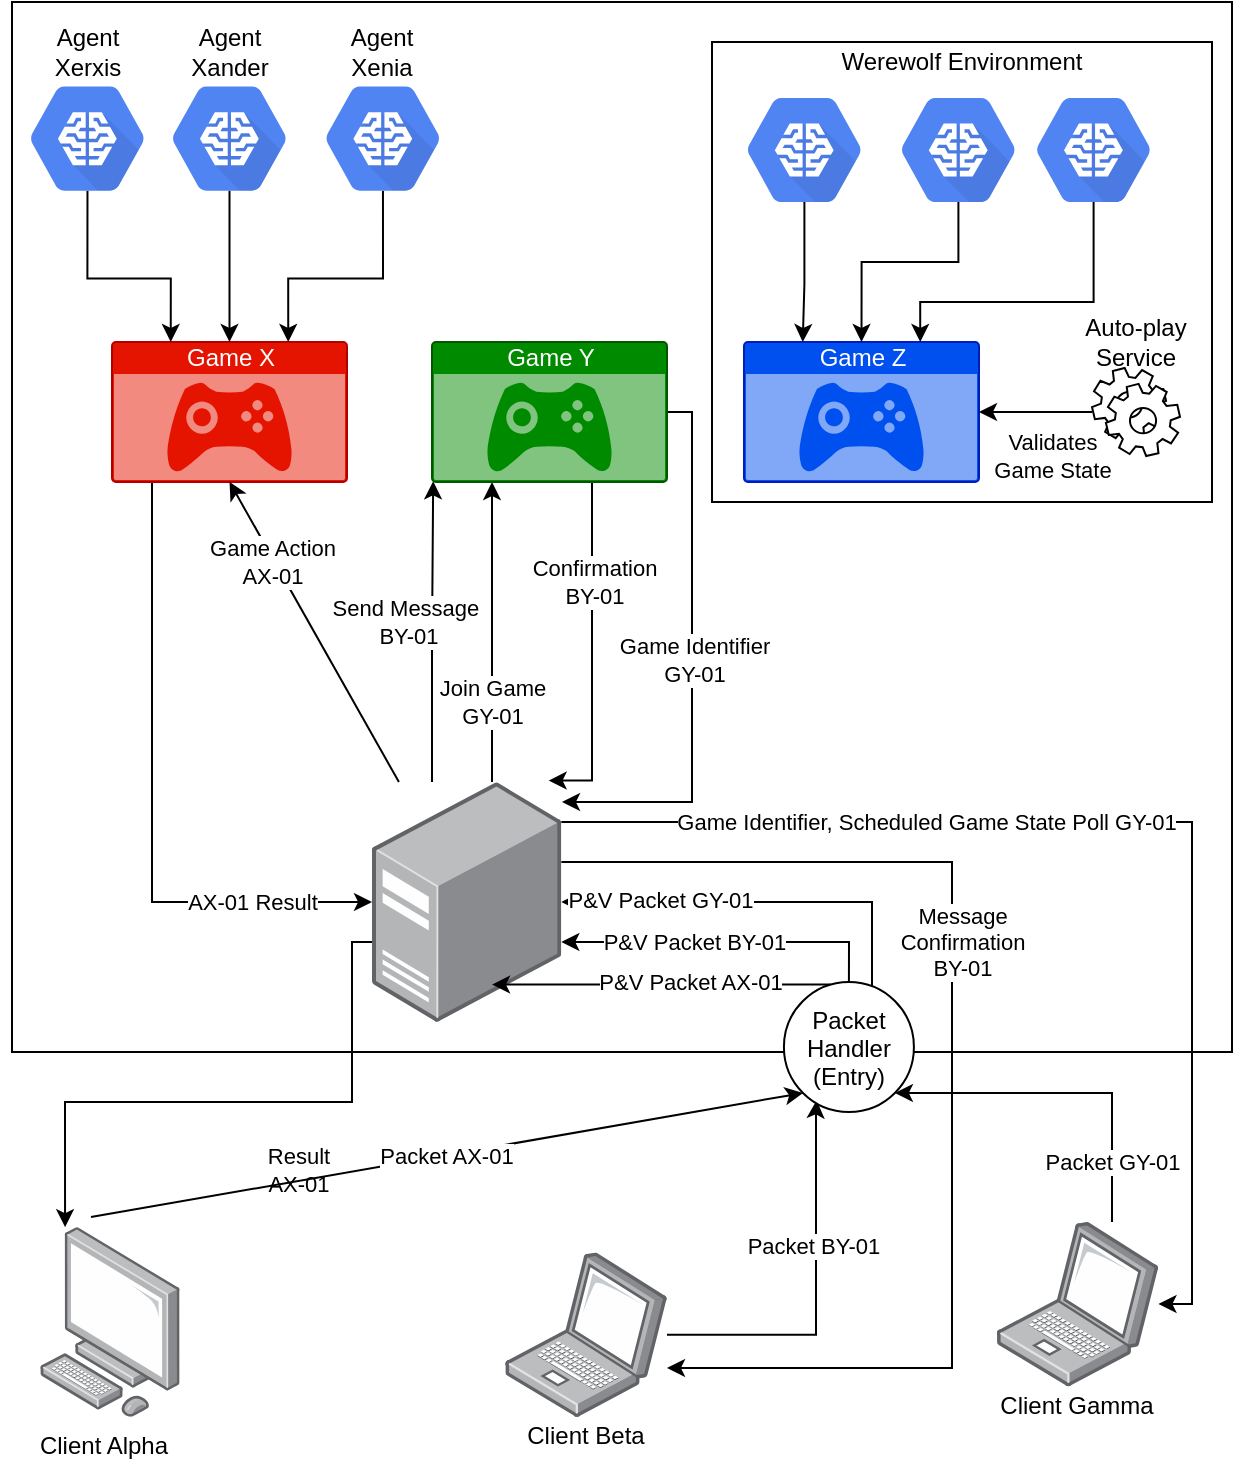 <mxfile version="14.1.8" type="device"><diagram id="kwH8uOlHDMHIYEGMTlBu" name="Page-1"><mxGraphModel dx="1990" dy="1954" grid="1" gridSize="10" guides="1" tooltips="1" connect="1" arrows="1" fold="1" page="1" pageScale="1" pageWidth="827" pageHeight="1169" math="0" shadow="0"><root><mxCell id="0"/><mxCell id="1" parent="0"/><mxCell id="pQdqyS4wLz-QZiZdRWrY-2" value="" style="rounded=0;whiteSpace=wrap;html=1;align=right;" vertex="1" parent="1"><mxGeometry x="-70" y="-290" width="610" height="525" as="geometry"/></mxCell><mxCell id="pQdqyS4wLz-QZiZdRWrY-59" value="" style="rounded=0;whiteSpace=wrap;html=1;align=center;" vertex="1" parent="1"><mxGeometry x="280" y="-270" width="250" height="230" as="geometry"/></mxCell><mxCell id="pQdqyS4wLz-QZiZdRWrY-33" value="Packet BY-01&amp;nbsp;" style="edgeStyle=orthogonalEdgeStyle;rounded=0;orthogonalLoop=1;jettySize=auto;html=1;entryX=0.252;entryY=0.91;entryDx=0;entryDy=0;entryPerimeter=0;" edge="1" parent="1" source="pQdqyS4wLz-QZiZdRWrY-4" target="pQdqyS4wLz-QZiZdRWrY-14"><mxGeometry x="0.244" relative="1" as="geometry"><Array as="points"><mxPoint x="332" y="376"/><mxPoint x="332" y="265"/></Array><mxPoint as="offset"/></mxGeometry></mxCell><mxCell id="pQdqyS4wLz-QZiZdRWrY-4" value="" style="points=[];aspect=fixed;html=1;align=center;shadow=0;dashed=0;image;image=img/lib/allied_telesis/computer_and_terminals/Laptop.svg;" vertex="1" parent="1"><mxGeometry x="176.54" y="335.31" width="80.96" height="82.12" as="geometry"/></mxCell><mxCell id="pQdqyS4wLz-QZiZdRWrY-31" style="edgeStyle=orthogonalEdgeStyle;rounded=0;orthogonalLoop=1;jettySize=auto;html=1;entryX=0.179;entryY=0;entryDx=0;entryDy=0;entryPerimeter=0;" edge="1" parent="1" source="pQdqyS4wLz-QZiZdRWrY-5" target="pQdqyS4wLz-QZiZdRWrY-6"><mxGeometry relative="1" as="geometry"><Array as="points"><mxPoint x="100" y="180"/><mxPoint x="100" y="260"/><mxPoint x="-44" y="260"/></Array></mxGeometry></mxCell><mxCell id="pQdqyS4wLz-QZiZdRWrY-32" value="Result&lt;br&gt;AX-01" style="edgeLabel;html=1;align=center;verticalAlign=middle;resizable=0;points=[];" vertex="1" connectable="0" parent="pQdqyS4wLz-QZiZdRWrY-31"><mxGeometry x="-0.25" y="4" relative="1" as="geometry"><mxPoint x="-6.51" y="30" as="offset"/></mxGeometry></mxCell><mxCell id="pQdqyS4wLz-QZiZdRWrY-55" style="edgeStyle=orthogonalEdgeStyle;rounded=0;orthogonalLoop=1;jettySize=auto;html=1;entryX=0.005;entryY=0.995;entryDx=0;entryDy=0;entryPerimeter=0;" edge="1" parent="1" source="pQdqyS4wLz-QZiZdRWrY-5" target="pQdqyS4wLz-QZiZdRWrY-11"><mxGeometry relative="1" as="geometry"><Array as="points"><mxPoint x="140" y="30"/><mxPoint x="141" y="30"/></Array></mxGeometry></mxCell><mxCell id="pQdqyS4wLz-QZiZdRWrY-56" value="Send Message&amp;nbsp;&lt;br&gt;BY-01" style="edgeLabel;html=1;align=center;verticalAlign=middle;resizable=0;points=[];" vertex="1" connectable="0" parent="pQdqyS4wLz-QZiZdRWrY-55"><mxGeometry x="0.298" y="-1" relative="1" as="geometry"><mxPoint x="-13.61" y="17.48" as="offset"/></mxGeometry></mxCell><mxCell id="pQdqyS4wLz-QZiZdRWrY-57" style="edgeStyle=orthogonalEdgeStyle;rounded=0;orthogonalLoop=1;jettySize=auto;html=1;" edge="1" parent="1" source="pQdqyS4wLz-QZiZdRWrY-5" target="pQdqyS4wLz-QZiZdRWrY-11"><mxGeometry relative="1" as="geometry"><Array as="points"><mxPoint x="170"/><mxPoint x="170"/></Array></mxGeometry></mxCell><mxCell id="pQdqyS4wLz-QZiZdRWrY-58" value="Join Game&lt;br&gt;GY-01" style="edgeLabel;html=1;align=center;verticalAlign=middle;resizable=0;points=[];" vertex="1" connectable="0" parent="pQdqyS4wLz-QZiZdRWrY-57"><mxGeometry x="0.101" y="2" relative="1" as="geometry"><mxPoint x="2" y="42.38" as="offset"/></mxGeometry></mxCell><mxCell id="pQdqyS4wLz-QZiZdRWrY-82" style="edgeStyle=orthogonalEdgeStyle;rounded=0;orthogonalLoop=1;jettySize=auto;html=1;" edge="1" parent="1" source="pQdqyS4wLz-QZiZdRWrY-5" target="pQdqyS4wLz-QZiZdRWrY-35"><mxGeometry relative="1" as="geometry"><Array as="points"><mxPoint x="520" y="120"/><mxPoint x="520" y="361"/></Array></mxGeometry></mxCell><mxCell id="pQdqyS4wLz-QZiZdRWrY-83" value="Game Identifier, Scheduled Game State Poll GY-01" style="edgeLabel;html=1;align=center;verticalAlign=middle;resizable=0;points=[];" vertex="1" connectable="0" parent="pQdqyS4wLz-QZiZdRWrY-82"><mxGeometry x="-0.022" y="-1" relative="1" as="geometry"><mxPoint x="-97.9" y="-1" as="offset"/></mxGeometry></mxCell><mxCell id="pQdqyS4wLz-QZiZdRWrY-84" style="edgeStyle=orthogonalEdgeStyle;rounded=0;orthogonalLoop=1;jettySize=auto;html=1;" edge="1" parent="1" source="pQdqyS4wLz-QZiZdRWrY-5" target="pQdqyS4wLz-QZiZdRWrY-4"><mxGeometry relative="1" as="geometry"><Array as="points"><mxPoint x="400" y="140"/><mxPoint x="400" y="393"/></Array></mxGeometry></mxCell><mxCell id="pQdqyS4wLz-QZiZdRWrY-86" value="Message&lt;br&gt;Confirmation&lt;br&gt;BY-01" style="edgeLabel;html=1;align=center;verticalAlign=middle;resizable=0;points=[];" vertex="1" connectable="0" parent="pQdqyS4wLz-QZiZdRWrY-84"><mxGeometry x="-0.077" y="1" relative="1" as="geometry"><mxPoint x="4.04" y="-37.07" as="offset"/></mxGeometry></mxCell><mxCell id="pQdqyS4wLz-QZiZdRWrY-5" value="" style="points=[];aspect=fixed;html=1;align=center;shadow=0;dashed=0;image;image=img/lib/allied_telesis/computer_and_terminals/Server_Desktop.svg;" vertex="1" parent="1"><mxGeometry x="110" y="100" width="94.66" height="120" as="geometry"/></mxCell><mxCell id="pQdqyS4wLz-QZiZdRWrY-6" value="" style="points=[];aspect=fixed;html=1;align=center;shadow=0;dashed=0;image;image=img/lib/allied_telesis/computer_and_terminals/Personal_Computer.svg;" vertex="1" parent="1"><mxGeometry x="-56" y="322.57" width="70" height="94.86" as="geometry"/></mxCell><mxCell id="pQdqyS4wLz-QZiZdRWrY-9" value="Packet AX-01" style="endArrow=classic;html=1;exitX=0.364;exitY=-0.053;exitDx=0;exitDy=0;exitPerimeter=0;entryX=0;entryY=1;entryDx=0;entryDy=0;" edge="1" parent="1" source="pQdqyS4wLz-QZiZdRWrY-6" target="pQdqyS4wLz-QZiZdRWrY-14"><mxGeometry width="50" height="50" relative="1" as="geometry"><mxPoint x="310" y="330" as="sourcePoint"/><mxPoint x="360" y="280" as="targetPoint"/></mxGeometry></mxCell><mxCell id="pQdqyS4wLz-QZiZdRWrY-29" style="edgeStyle=orthogonalEdgeStyle;rounded=0;orthogonalLoop=1;jettySize=auto;html=1;" edge="1" parent="1" source="pQdqyS4wLz-QZiZdRWrY-10" target="pQdqyS4wLz-QZiZdRWrY-5"><mxGeometry relative="1" as="geometry"><Array as="points"><mxPoint y="160"/></Array></mxGeometry></mxCell><mxCell id="pQdqyS4wLz-QZiZdRWrY-30" value="AX-01 Result" style="edgeLabel;html=1;align=center;verticalAlign=middle;resizable=0;points=[];" vertex="1" connectable="0" parent="pQdqyS4wLz-QZiZdRWrY-29"><mxGeometry x="0.27" y="3" relative="1" as="geometry"><mxPoint x="47" y="6.67" as="offset"/></mxGeometry></mxCell><mxCell id="pQdqyS4wLz-QZiZdRWrY-10" value="Game X" style="html=1;strokeColor=#B20000;fillColor=#e51400;labelPosition=center;verticalLabelPosition=middle;verticalAlign=top;align=center;fontSize=12;outlineConnect=0;spacingTop=-6;fontColor=#ffffff;shape=mxgraph.sitemap.game;" vertex="1" parent="1"><mxGeometry x="-20.0" y="-120" width="117.5" height="70" as="geometry"/></mxCell><mxCell id="pQdqyS4wLz-QZiZdRWrY-78" style="edgeStyle=orthogonalEdgeStyle;rounded=0;orthogonalLoop=1;jettySize=auto;html=1;entryX=0.933;entryY=-0.006;entryDx=0;entryDy=0;entryPerimeter=0;" edge="1" parent="1" source="pQdqyS4wLz-QZiZdRWrY-11" target="pQdqyS4wLz-QZiZdRWrY-5"><mxGeometry relative="1" as="geometry"><Array as="points"><mxPoint x="220" y="99"/></Array></mxGeometry></mxCell><mxCell id="pQdqyS4wLz-QZiZdRWrY-79" value="Confirmation&lt;br&gt;BY-01" style="edgeLabel;html=1;align=center;verticalAlign=middle;resizable=0;points=[];" vertex="1" connectable="0" parent="pQdqyS4wLz-QZiZdRWrY-78"><mxGeometry x="-0.068" y="1" relative="1" as="geometry"><mxPoint y="-30" as="offset"/></mxGeometry></mxCell><mxCell id="pQdqyS4wLz-QZiZdRWrY-80" style="edgeStyle=orthogonalEdgeStyle;rounded=0;orthogonalLoop=1;jettySize=auto;html=1;" edge="1" parent="1" source="pQdqyS4wLz-QZiZdRWrY-11"><mxGeometry relative="1" as="geometry"><mxPoint x="205" y="110" as="targetPoint"/><Array as="points"><mxPoint x="270" y="-85"/><mxPoint x="270" y="110"/><mxPoint x="205" y="110"/></Array></mxGeometry></mxCell><mxCell id="pQdqyS4wLz-QZiZdRWrY-81" value="Game Identifier&lt;br&gt;GY-01" style="edgeLabel;html=1;align=center;verticalAlign=middle;resizable=0;points=[];" vertex="1" connectable="0" parent="pQdqyS4wLz-QZiZdRWrY-80"><mxGeometry x="0.001" y="1" relative="1" as="geometry"><mxPoint as="offset"/></mxGeometry></mxCell><mxCell id="pQdqyS4wLz-QZiZdRWrY-11" value="Game Y" style="html=1;strokeColor=#005700;fillColor=#008a00;labelPosition=center;verticalLabelPosition=middle;verticalAlign=top;align=center;fontSize=12;outlineConnect=0;spacingTop=-6;fontColor=#ffffff;shape=mxgraph.sitemap.game;" vertex="1" parent="1"><mxGeometry x="140" y="-120" width="117.5" height="70" as="geometry"/></mxCell><mxCell id="pQdqyS4wLz-QZiZdRWrY-12" value="Game Z" style="html=1;strokeColor=#001DBC;fillColor=#0050ef;labelPosition=center;verticalLabelPosition=middle;verticalAlign=top;align=center;fontSize=12;outlineConnect=0;spacingTop=-6;shape=mxgraph.sitemap.game;fontColor=#ffffff;" vertex="1" parent="1"><mxGeometry x="296" y="-120" width="117.5" height="70" as="geometry"/></mxCell><mxCell id="pQdqyS4wLz-QZiZdRWrY-13" value="Game Action&lt;br&gt;AX-01" style="endArrow=classic;html=1;entryX=0.5;entryY=1;entryDx=0;entryDy=0;entryPerimeter=0;" edge="1" parent="1" source="pQdqyS4wLz-QZiZdRWrY-5" target="pQdqyS4wLz-QZiZdRWrY-10"><mxGeometry x="0.474" y="1" width="50" height="50" relative="1" as="geometry"><mxPoint x="90" y="110" as="sourcePoint"/><mxPoint x="162.02" y="25.03" as="targetPoint"/><Array as="points"/><mxPoint as="offset"/></mxGeometry></mxCell><mxCell id="pQdqyS4wLz-QZiZdRWrY-38" style="edgeStyle=orthogonalEdgeStyle;rounded=0;orthogonalLoop=1;jettySize=auto;html=1;" edge="1" parent="1" source="pQdqyS4wLz-QZiZdRWrY-14" target="pQdqyS4wLz-QZiZdRWrY-5"><mxGeometry relative="1" as="geometry"><Array as="points"><mxPoint x="349" y="180"/></Array></mxGeometry></mxCell><mxCell id="pQdqyS4wLz-QZiZdRWrY-39" value="P&amp;amp;V Packet BY-01" style="edgeLabel;html=1;align=center;verticalAlign=middle;resizable=0;points=[];" vertex="1" connectable="0" parent="pQdqyS4wLz-QZiZdRWrY-38"><mxGeometry x="0.079" y="4" relative="1" as="geometry"><mxPoint x="-9.06" y="-4.03" as="offset"/></mxGeometry></mxCell><mxCell id="pQdqyS4wLz-QZiZdRWrY-47" style="edgeStyle=orthogonalEdgeStyle;rounded=0;orthogonalLoop=1;jettySize=auto;html=1;entryX=0.634;entryY=0.844;entryDx=0;entryDy=0;entryPerimeter=0;" edge="1" parent="1" source="pQdqyS4wLz-QZiZdRWrY-14" target="pQdqyS4wLz-QZiZdRWrY-5"><mxGeometry relative="1" as="geometry"><Array as="points"><mxPoint x="260" y="201"/></Array></mxGeometry></mxCell><mxCell id="pQdqyS4wLz-QZiZdRWrY-48" value="P&amp;amp;V Packet AX-01" style="edgeLabel;html=1;align=center;verticalAlign=middle;resizable=0;points=[];" vertex="1" connectable="0" parent="pQdqyS4wLz-QZiZdRWrY-47"><mxGeometry x="-0.168" y="2" relative="1" as="geometry"><mxPoint y="-3.29" as="offset"/></mxGeometry></mxCell><mxCell id="pQdqyS4wLz-QZiZdRWrY-50" style="edgeStyle=orthogonalEdgeStyle;rounded=0;orthogonalLoop=1;jettySize=auto;html=1;" edge="1" parent="1" source="pQdqyS4wLz-QZiZdRWrY-14" target="pQdqyS4wLz-QZiZdRWrY-5"><mxGeometry relative="1" as="geometry"><Array as="points"><mxPoint x="360" y="232"/><mxPoint x="360" y="160"/></Array></mxGeometry></mxCell><mxCell id="pQdqyS4wLz-QZiZdRWrY-51" value="P&amp;amp;V Packet GY-01" style="edgeLabel;html=1;align=center;verticalAlign=middle;resizable=0;points=[];" vertex="1" connectable="0" parent="pQdqyS4wLz-QZiZdRWrY-50"><mxGeometry x="0.504" y="-1" relative="1" as="geometry"><mxPoint as="offset"/></mxGeometry></mxCell><mxCell id="pQdqyS4wLz-QZiZdRWrY-14" value="Packet&#10;Handler&#10;(Entry)" style="ellipse;fillColor=#ffffff;strokeColor=#000000;" vertex="1" parent="1"><mxGeometry x="315.96" y="200" width="65" height="65" as="geometry"/></mxCell><mxCell id="pQdqyS4wLz-QZiZdRWrY-16" value="Client Alpha" style="text;html=1;strokeColor=none;fillColor=none;align=center;verticalAlign=middle;whiteSpace=wrap;rounded=0;" vertex="1" parent="1"><mxGeometry x="-58.94" y="422.12" width="69.88" height="20" as="geometry"/></mxCell><mxCell id="pQdqyS4wLz-QZiZdRWrY-26" value="Agent Xerxis" style="text;html=1;strokeColor=none;fillColor=none;align=center;verticalAlign=middle;whiteSpace=wrap;rounded=0;" vertex="1" parent="1"><mxGeometry x="-61.26" y="-280" width="58" height="30" as="geometry"/></mxCell><mxCell id="pQdqyS4wLz-QZiZdRWrY-27" value="Agent Xander" style="text;html=1;strokeColor=none;fillColor=none;align=center;verticalAlign=middle;whiteSpace=wrap;rounded=0;" vertex="1" parent="1"><mxGeometry x="9.75" y="-280" width="58" height="30" as="geometry"/></mxCell><mxCell id="pQdqyS4wLz-QZiZdRWrY-28" value="Agent Xenia" style="text;html=1;strokeColor=none;fillColor=none;align=center;verticalAlign=middle;whiteSpace=wrap;rounded=0;" vertex="1" parent="1"><mxGeometry x="86.48" y="-280" width="58" height="30" as="geometry"/></mxCell><mxCell id="pQdqyS4wLz-QZiZdRWrY-34" value="Client Beta" style="text;html=1;strokeColor=none;fillColor=none;align=center;verticalAlign=middle;whiteSpace=wrap;rounded=0;" vertex="1" parent="1"><mxGeometry x="182.08" y="417.43" width="69.88" height="20" as="geometry"/></mxCell><mxCell id="pQdqyS4wLz-QZiZdRWrY-37" value="Packet GY-01" style="edgeStyle=orthogonalEdgeStyle;rounded=0;orthogonalLoop=1;jettySize=auto;html=1;entryX=1;entryY=1;entryDx=0;entryDy=0;" edge="1" parent="1" source="pQdqyS4wLz-QZiZdRWrY-35" target="pQdqyS4wLz-QZiZdRWrY-14"><mxGeometry x="-0.653" relative="1" as="geometry"><Array as="points"><mxPoint x="480" y="256"/></Array><mxPoint as="offset"/></mxGeometry></mxCell><mxCell id="pQdqyS4wLz-QZiZdRWrY-35" value="" style="points=[];aspect=fixed;html=1;align=center;shadow=0;dashed=0;image;image=img/lib/allied_telesis/computer_and_terminals/Laptop.svg;" vertex="1" parent="1"><mxGeometry x="422.28" y="320" width="80.96" height="82.12" as="geometry"/></mxCell><mxCell id="pQdqyS4wLz-QZiZdRWrY-36" value="Client Gamma" style="text;html=1;strokeColor=none;fillColor=none;align=center;verticalAlign=middle;whiteSpace=wrap;rounded=0;" vertex="1" parent="1"><mxGeometry x="408.3" y="402.12" width="108.92" height="20" as="geometry"/></mxCell><mxCell id="pQdqyS4wLz-QZiZdRWrY-60" value="Werewolf Environment" style="text;html=1;strokeColor=none;fillColor=none;align=center;verticalAlign=middle;whiteSpace=wrap;rounded=0;" vertex="1" parent="1"><mxGeometry x="325.88" y="-270" width="158.25" height="20" as="geometry"/></mxCell><mxCell id="pQdqyS4wLz-QZiZdRWrY-73" style="edgeStyle=orthogonalEdgeStyle;rounded=0;orthogonalLoop=1;jettySize=auto;html=1;" edge="1" parent="1" source="pQdqyS4wLz-QZiZdRWrY-69" target="pQdqyS4wLz-QZiZdRWrY-12"><mxGeometry relative="1" as="geometry"/></mxCell><mxCell id="pQdqyS4wLz-QZiZdRWrY-74" value="Validates&lt;br&gt;Game State" style="edgeLabel;html=1;align=center;verticalAlign=middle;resizable=0;points=[];" vertex="1" connectable="0" parent="pQdqyS4wLz-QZiZdRWrY-73"><mxGeometry x="-0.342" relative="1" as="geometry"><mxPoint x="-1.6" y="22" as="offset"/></mxGeometry></mxCell><mxCell id="pQdqyS4wLz-QZiZdRWrY-69" value="" style="shape=mxgraph.bpmn.service_task;html=1;outlineConnect=0;labelBackgroundColor=none;" vertex="1" parent="1"><mxGeometry x="470" y="-107" width="44" height="44" as="geometry"/></mxCell><mxCell id="pQdqyS4wLz-QZiZdRWrY-70" value="Auto-play&lt;br&gt;Service" style="text;html=1;strokeColor=none;fillColor=none;align=center;verticalAlign=middle;whiteSpace=wrap;rounded=0;labelBackgroundColor=none;" vertex="1" parent="1"><mxGeometry x="462" y="-130" width="60" height="20" as="geometry"/></mxCell><mxCell id="pQdqyS4wLz-QZiZdRWrY-114" style="edgeStyle=orthogonalEdgeStyle;rounded=0;orthogonalLoop=1;jettySize=auto;html=1;exitX=0.5;exitY=0.84;exitDx=0;exitDy=0;exitPerimeter=0;entryX=0.5;entryY=0;entryDx=0;entryDy=0;entryPerimeter=0;" edge="1" parent="1" source="pQdqyS4wLz-QZiZdRWrY-88" target="pQdqyS4wLz-QZiZdRWrY-12"><mxGeometry relative="1" as="geometry"><Array as="points"><mxPoint x="403" y="-160"/><mxPoint x="355" y="-160"/></Array></mxGeometry></mxCell><mxCell id="pQdqyS4wLz-QZiZdRWrY-88" value="" style="html=1;fillColor=#5184F3;strokeColor=none;verticalAlign=top;labelPosition=center;verticalLabelPosition=bottom;align=center;spacingTop=-6;fontSize=11;fontStyle=1;fontColor=#999999;shape=mxgraph.gcp2.hexIcon;prIcon=cloud_machine_learning;labelBackgroundColor=none;" vertex="1" parent="1"><mxGeometry x="360" y="-254.3" width="86.4" height="76.59" as="geometry"/></mxCell><mxCell id="pQdqyS4wLz-QZiZdRWrY-115" style="edgeStyle=orthogonalEdgeStyle;rounded=0;orthogonalLoop=1;jettySize=auto;html=1;exitX=0.5;exitY=0.84;exitDx=0;exitDy=0;exitPerimeter=0;entryX=0.75;entryY=0;entryDx=0;entryDy=0;entryPerimeter=0;" edge="1" parent="1" source="pQdqyS4wLz-QZiZdRWrY-92" target="pQdqyS4wLz-QZiZdRWrY-12"><mxGeometry relative="1" as="geometry"><Array as="points"><mxPoint x="471" y="-140"/><mxPoint x="384" y="-140"/></Array></mxGeometry></mxCell><mxCell id="pQdqyS4wLz-QZiZdRWrY-92" value="" style="html=1;fillColor=#5184F3;strokeColor=none;verticalAlign=top;labelPosition=center;verticalLabelPosition=bottom;align=center;spacingTop=-6;fontSize=11;fontStyle=1;fontColor=#999999;shape=mxgraph.gcp2.hexIcon;prIcon=cloud_machine_learning;labelBackgroundColor=none;" vertex="1" parent="1"><mxGeometry x="427.6" y="-254.3" width="86.4" height="76.59" as="geometry"/></mxCell><mxCell id="pQdqyS4wLz-QZiZdRWrY-113" style="edgeStyle=orthogonalEdgeStyle;rounded=0;orthogonalLoop=1;jettySize=auto;html=1;exitX=0.5;exitY=0.84;exitDx=0;exitDy=0;exitPerimeter=0;entryX=0.25;entryY=0;entryDx=0;entryDy=0;entryPerimeter=0;" edge="1" parent="1" source="pQdqyS4wLz-QZiZdRWrY-93" target="pQdqyS4wLz-QZiZdRWrY-12"><mxGeometry relative="1" as="geometry"/></mxCell><mxCell id="pQdqyS4wLz-QZiZdRWrY-93" value="" style="html=1;fillColor=#5184F3;strokeColor=none;verticalAlign=top;labelPosition=center;verticalLabelPosition=bottom;align=center;spacingTop=-6;fontSize=11;fontStyle=1;fontColor=#999999;shape=mxgraph.gcp2.hexIcon;prIcon=cloud_machine_learning;labelBackgroundColor=none;" vertex="1" parent="1"><mxGeometry x="283" y="-254.3" width="86.4" height="76.59" as="geometry"/></mxCell><mxCell id="pQdqyS4wLz-QZiZdRWrY-109" style="edgeStyle=orthogonalEdgeStyle;rounded=0;orthogonalLoop=1;jettySize=auto;html=1;exitX=0.5;exitY=0.84;exitDx=0;exitDy=0;exitPerimeter=0;entryX=0.5;entryY=0;entryDx=0;entryDy=0;entryPerimeter=0;" edge="1" parent="1" source="pQdqyS4wLz-QZiZdRWrY-103" target="pQdqyS4wLz-QZiZdRWrY-10"><mxGeometry relative="1" as="geometry"/></mxCell><mxCell id="pQdqyS4wLz-QZiZdRWrY-103" value="" style="html=1;fillColor=#5184F3;strokeColor=none;verticalAlign=top;labelPosition=center;verticalLabelPosition=bottom;align=center;spacingTop=-6;fontSize=11;fontStyle=1;fontColor=#999999;shape=mxgraph.gcp2.hexIcon;prIcon=cloud_machine_learning;labelBackgroundColor=none;" vertex="1" parent="1"><mxGeometry x="-4.45" y="-260" width="86.4" height="76.59" as="geometry"/></mxCell><mxCell id="pQdqyS4wLz-QZiZdRWrY-108" style="edgeStyle=orthogonalEdgeStyle;rounded=0;orthogonalLoop=1;jettySize=auto;html=1;exitX=0.5;exitY=0.84;exitDx=0;exitDy=0;exitPerimeter=0;entryX=0.75;entryY=0;entryDx=0;entryDy=0;entryPerimeter=0;" edge="1" parent="1" source="pQdqyS4wLz-QZiZdRWrY-104" target="pQdqyS4wLz-QZiZdRWrY-10"><mxGeometry relative="1" as="geometry"/></mxCell><mxCell id="pQdqyS4wLz-QZiZdRWrY-104" value="" style="html=1;fillColor=#5184F3;strokeColor=none;verticalAlign=top;labelPosition=center;verticalLabelPosition=bottom;align=center;spacingTop=-6;fontSize=11;fontStyle=1;fontColor=#999999;shape=mxgraph.gcp2.hexIcon;prIcon=cloud_machine_learning;labelBackgroundColor=none;" vertex="1" parent="1"><mxGeometry x="72.28" y="-260" width="86.4" height="76.59" as="geometry"/></mxCell><mxCell id="pQdqyS4wLz-QZiZdRWrY-106" style="edgeStyle=orthogonalEdgeStyle;rounded=0;orthogonalLoop=1;jettySize=auto;html=1;exitX=0.5;exitY=0.84;exitDx=0;exitDy=0;exitPerimeter=0;entryX=0.25;entryY=0;entryDx=0;entryDy=0;entryPerimeter=0;" edge="1" parent="1" source="pQdqyS4wLz-QZiZdRWrY-105" target="pQdqyS4wLz-QZiZdRWrY-10"><mxGeometry relative="1" as="geometry"/></mxCell><mxCell id="pQdqyS4wLz-QZiZdRWrY-105" value="" style="html=1;fillColor=#5184F3;strokeColor=none;verticalAlign=top;labelPosition=center;verticalLabelPosition=bottom;align=center;spacingTop=-6;fontSize=11;fontStyle=1;fontColor=#999999;shape=mxgraph.gcp2.hexIcon;prIcon=cloud_machine_learning;labelBackgroundColor=none;" vertex="1" parent="1"><mxGeometry x="-75.46" y="-260" width="86.4" height="76.59" as="geometry"/></mxCell></root></mxGraphModel></diagram></mxfile>